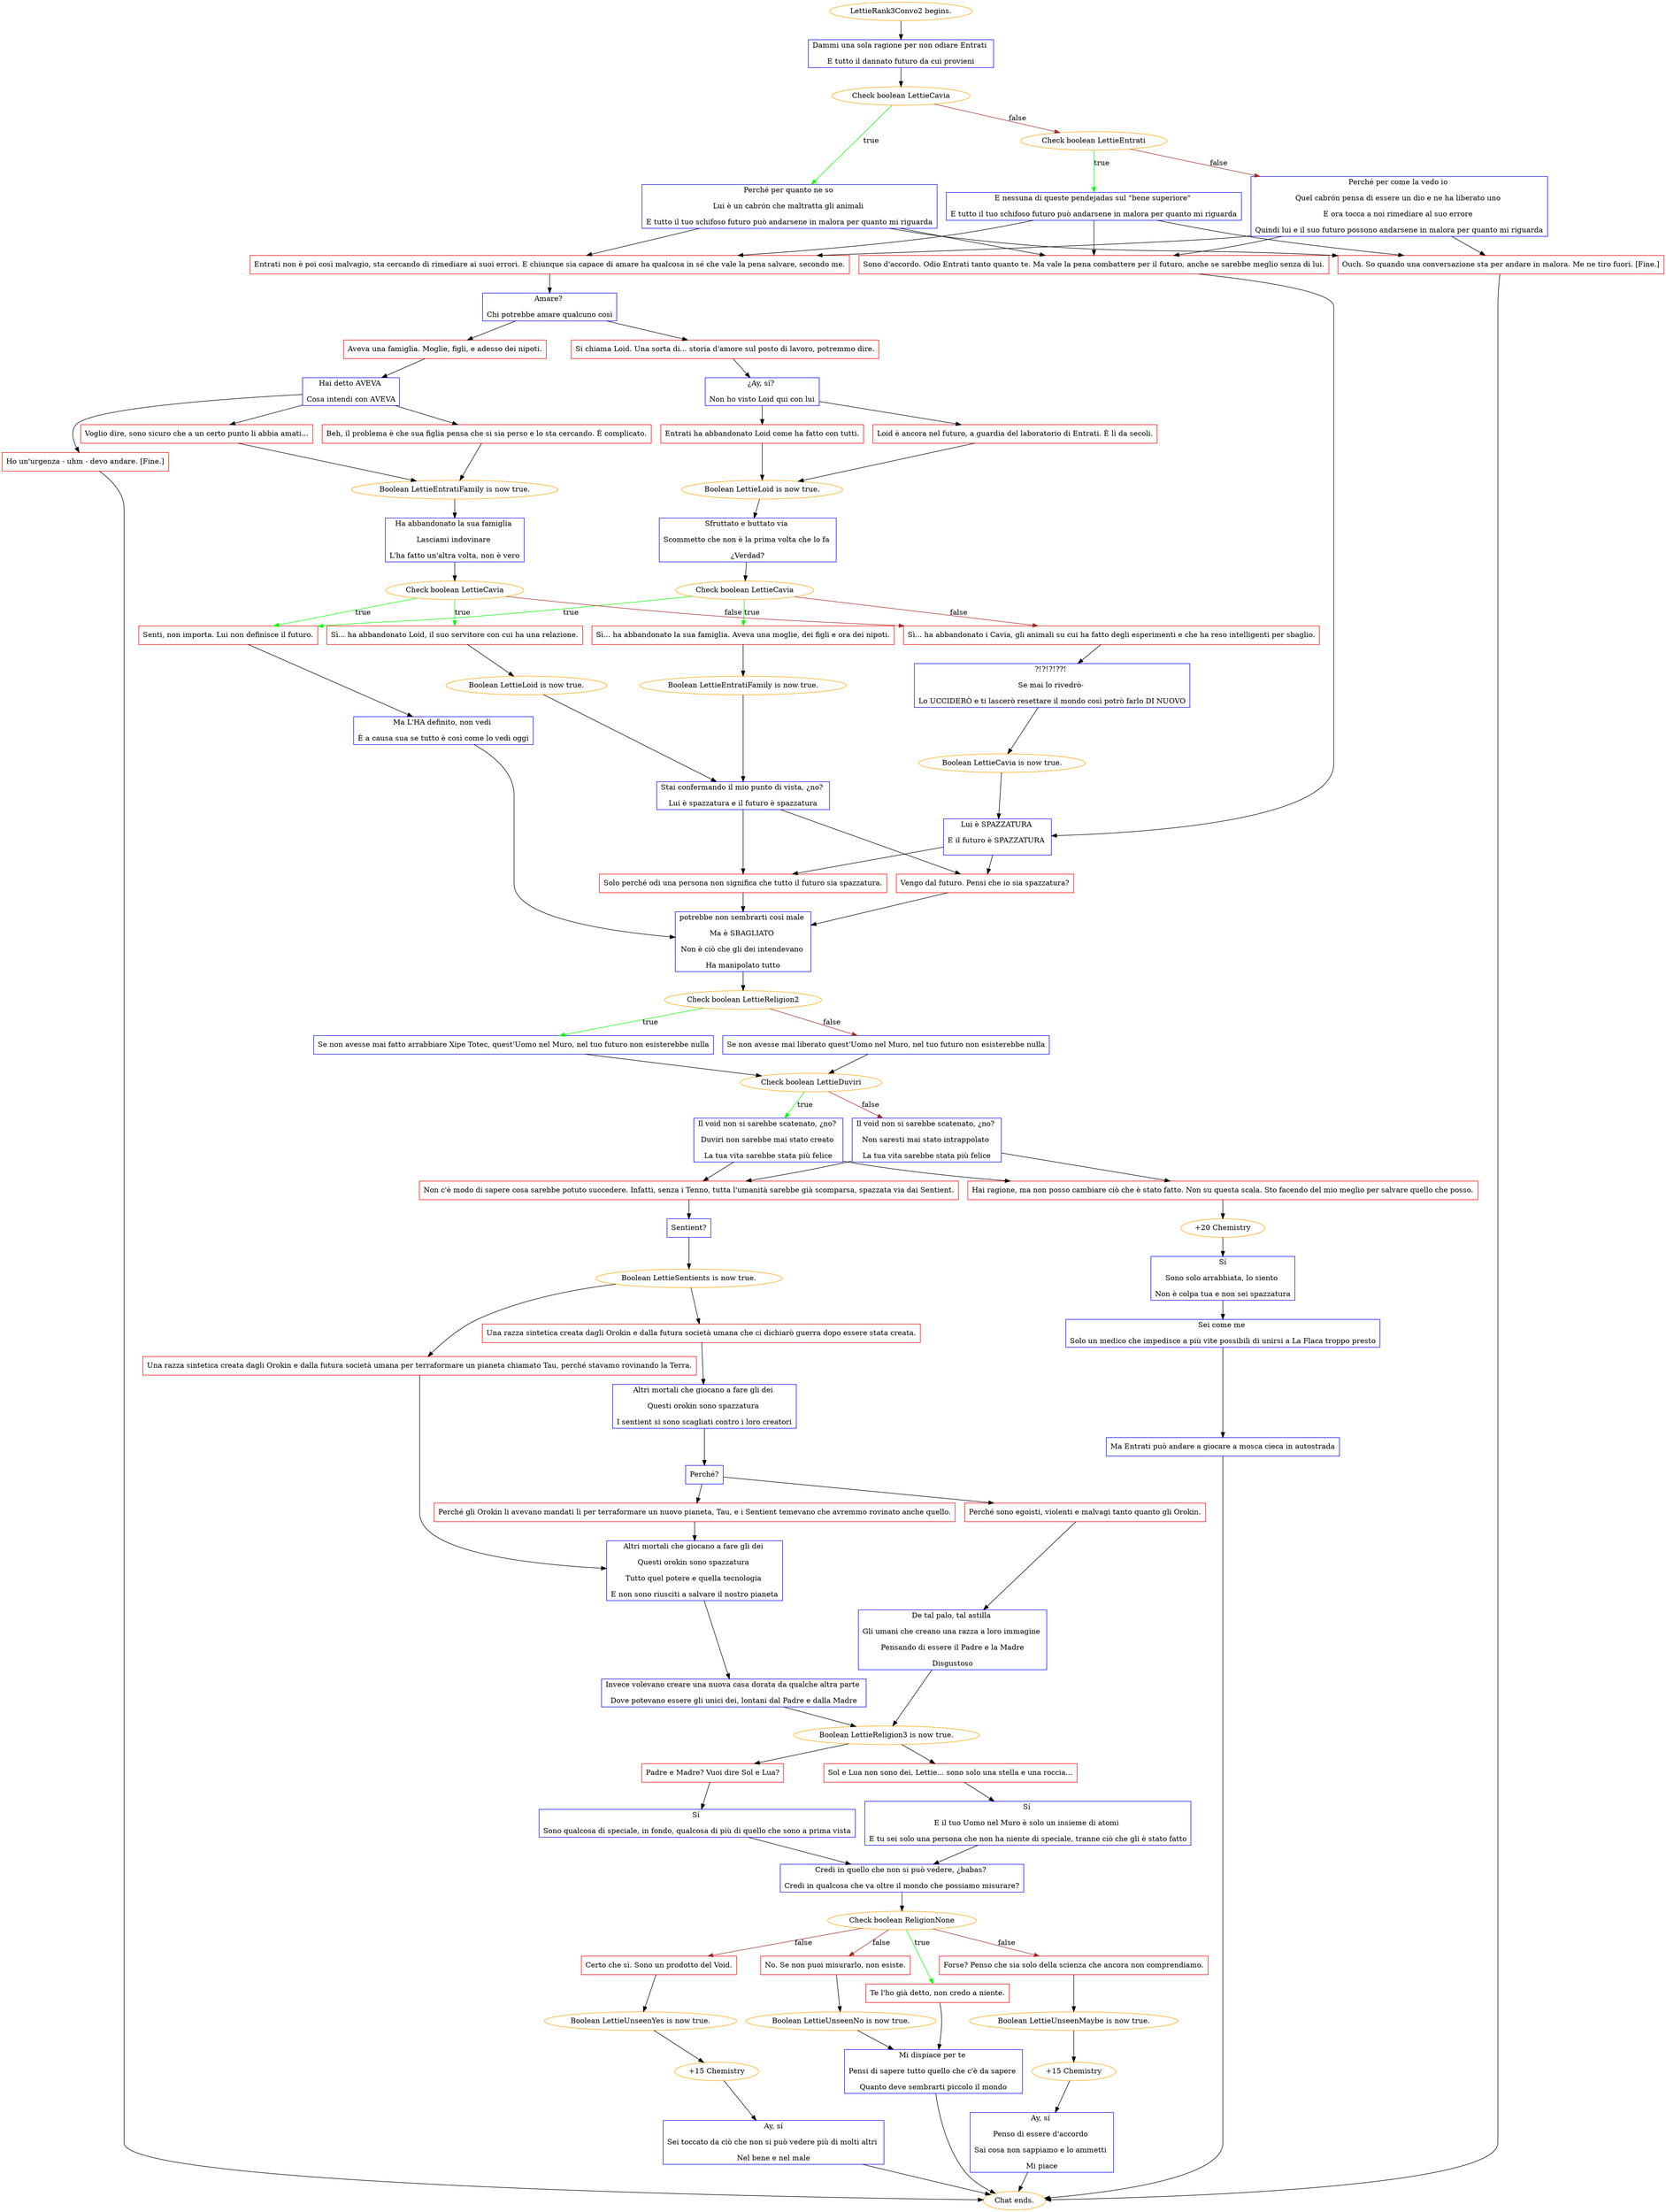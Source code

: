 digraph {
	"LettieRank3Convo2 begins." [color=orange];
		"LettieRank3Convo2 begins." -> j3176314003;
	j3176314003 [label="Dammi una sola ragione per non odiare Entrati 
E tutto il dannato futuro da cui provieni",shape=box,color=blue];
		j3176314003 -> j988327984;
	j988327984 [label="Check boolean LettieCavia",color=orange];
		j988327984 -> j3083078456 [label=true,color=green];
		j988327984 -> j101638081 [label=false,color=brown];
	j3083078456 [label="Perché per quanto ne so 
Lui è un cabrón che maltratta gli animali 
E tutto il tuo schifoso futuro può andarsene in malora per quanto mi riguarda",shape=box,color=blue];
		j3083078456 -> j2732463089;
		j3083078456 -> j2912283739;
		j3083078456 -> j335818345;
	j101638081 [label="Check boolean LettieEntrati",color=orange];
		j101638081 -> j2912892920 [label=true,color=green];
		j101638081 -> j3924134388 [label=false,color=brown];
	j2732463089 [label="Sono d'accordo. Odio Entrati tanto quanto te. Ma vale la pena combattere per il futuro, anche se sarebbe meglio senza di lui.",shape=box,color=red];
		j2732463089 -> j441799597;
	j2912283739 [label="Entrati non è poi così malvagio, sta cercando di rimediare ai suoi errori. E chiunque sia capace di amare ha qualcosa in sé che vale la pena salvare, secondo me.",shape=box,color=red];
		j2912283739 -> j2404802914;
	j335818345 [label="Ouch. So quando una conversazione sta per andare in malora. Me ne tiro fuori. [Fine.]",shape=box,color=red];
		j335818345 -> "Chat ends.";
	j2912892920 [label="E nessuna di queste pendejadas sul \"bene superiore\" 
E tutto il tuo schifoso futuro può andarsene in malora per quanto mi riguarda",shape=box,color=blue];
		j2912892920 -> j2732463089;
		j2912892920 -> j2912283739;
		j2912892920 -> j335818345;
	j3924134388 [label="Perché per come la vedo io 
Quel cabrón pensa di essere un dio e ne ha liberato uno 
E ora tocca a noi rimediare al suo errore 
Quindi lui e il suo futuro possono andarsene in malora per quanto mi riguarda",shape=box,color=blue];
		j3924134388 -> j2732463089;
		j3924134388 -> j2912283739;
		j3924134388 -> j335818345;
	j441799597 [label="Lui è SPAZZATURA 
E il futuro è SPAZZATURA 
",shape=box,color=blue];
		j441799597 -> j78251835;
		j441799597 -> j821286529;
	j2404802914 [label="Amare? 
Chi potrebbe amare qualcuno così",shape=box,color=blue];
		j2404802914 -> j2784692776;
		j2404802914 -> j3806791300;
	"Chat ends." [color=orange];
	j78251835 [label="Vengo dal futuro. Pensi che io sia spazzatura?",shape=box,color=red];
		j78251835 -> j2541490240;
	j821286529 [label="Solo perché odi una persona non significa che tutto il futuro sia spazzatura.",shape=box,color=red];
		j821286529 -> j2541490240;
	j2784692776 [label="Si chiama Loid. Una sorta di... storia d'amore sul posto di lavoro, potremmo dire.",shape=box,color=red];
		j2784692776 -> j893318868;
	j3806791300 [label="Aveva una famiglia. Moglie, figli, e adesso dei nipoti.",shape=box,color=red];
		j3806791300 -> j1896426108;
	j2541490240 [label="potrebbe non sembrarti così male 
Ma è SBAGLIATO 
Non è ciò che gli dei intendevano 
Ha manipolato tutto",shape=box,color=blue];
		j2541490240 -> j776436305;
	j893318868 [label="¿Ay, sí? 
Non ho visto Loid qui con lui",shape=box,color=blue];
		j893318868 -> j2201182020;
		j893318868 -> j3799331899;
	j1896426108 [label="Hai detto AVEVA 
Cosa intendi con AVEVA",shape=box,color=blue];
		j1896426108 -> j2293812157;
		j1896426108 -> j3582537619;
		j1896426108 -> j2853647435;
	j776436305 [label="Check boolean LettieReligion2",color=orange];
		j776436305 -> j1731588559 [label=true,color=green];
		j776436305 -> j1014931783 [label=false,color=brown];
	j2201182020 [label="Loid è ancora nel futuro, a guardia del laboratorio di Entrati. È lì da secoli.",shape=box,color=red];
		j2201182020 -> j1536321718;
	j3799331899 [label="Entrati ha abbandonato Loid come ha fatto con tutti.",shape=box,color=red];
		j3799331899 -> j1536321718;
	j2293812157 [label="Beh, il problema è che sua figlia pensa che si sia perso e lo sta cercando. È complicato.",shape=box,color=red];
		j2293812157 -> j555020401;
	j3582537619 [label="Voglio dire, sono sicuro che a un certo punto li abbia amati...",shape=box,color=red];
		j3582537619 -> j555020401;
	j2853647435 [label="Ho un'urgenza - uhm - devo andare. [Fine.]",shape=box,color=red];
		j2853647435 -> "Chat ends.";
	j1731588559 [label="Se non avesse mai fatto arrabbiare Xipe Totec, quest'Uomo nel Muro, nel tuo futuro non esisterebbe nulla",shape=box,color=blue];
		j1731588559 -> j711900112;
	j1014931783 [label="Se non avesse mai liberato quest'Uomo nel Muro, nel tuo futuro non esisterebbe nulla",shape=box,color=blue];
		j1014931783 -> j711900112;
	j1536321718 [label="Boolean LettieLoid is now true.",color=orange];
		j1536321718 -> j2027220286;
	j555020401 [label="Boolean LettieEntratiFamily is now true.",color=orange];
		j555020401 -> j2830314395;
	j711900112 [label="Check boolean LettieDuviri",color=orange];
		j711900112 -> j3569155283 [label=true,color=green];
		j711900112 -> j2435504335 [label=false,color=brown];
	j2027220286 [label="Sfruttato e buttato via 
Scommetto che non è la prima volta che lo fa 
¿Verdad?",shape=box,color=blue];
		j2027220286 -> j4176507548;
	j2830314395 [label="Ha abbandonato la sua famiglia 
Lasciami indovinare 
L'ha fatto un'altra volta, non è vero",shape=box,color=blue];
		j2830314395 -> j3999534774;
	j3569155283 [label="Il void non si sarebbe scatenato, ¿no? 
Duviri non sarebbe mai stato creato 
La tua vita sarebbe stata più felice",shape=box,color=blue];
		j3569155283 -> j2142120275;
		j3569155283 -> j275005550;
	j2435504335 [label="Il void non si sarebbe scatenato, ¿no? 
Non saresti mai stato intrappolato 
La tua vita sarebbe stata più felice",shape=box,color=blue];
		j2435504335 -> j2142120275;
		j2435504335 -> j275005550;
	j4176507548 [label="Check boolean LettieCavia",color=orange];
		j4176507548 -> j1172684641 [label=true,color=green];
		j4176507548 -> j60623023 [label=true,color=green];
		j4176507548 -> j579242647 [label=false,color=brown];
	j3999534774 [label="Check boolean LettieCavia",color=orange];
		j3999534774 -> j60623023 [label=true,color=green];
		j3999534774 -> j140259058 [label=true,color=green];
		j3999534774 -> j579242647 [label=false,color=brown];
	j2142120275 [label="Non c'è modo di sapere cosa sarebbe potuto succedere. Infatti, senza i Tenno, tutta l'umanità sarebbe già scomparsa, spazzata via dai Sentient.",shape=box,color=red];
		j2142120275 -> j2721683178;
	j275005550 [label="Hai ragione, ma non posso cambiare ciò che è stato fatto. Non su questa scala. Sto facendo del mio meglio per salvare quello che posso.",shape=box,color=red];
		j275005550 -> j3824748663;
	j1172684641 [label="Sì... ha abbandonato la sua famiglia. Aveva una moglie, dei figli e ora dei nipoti.",shape=box,color=red];
		j1172684641 -> j1538178370;
	j60623023 [label="Senti, non importa. Lui non definisce il futuro.",shape=box,color=red];
		j60623023 -> j2693088843;
	j579242647 [label="Sì... ha abbandonato i Cavia, gli animali su cui ha fatto degli esperimenti e che ha reso intelligenti per sbaglio.",shape=box,color=red];
		j579242647 -> j861806198;
	j140259058 [label="Sì... ha abbandonato Loid, il suo servitore con cui ha una relazione.",shape=box,color=red];
		j140259058 -> j3019116373;
	j2721683178 [label="Sentient?",shape=box,color=blue];
		j2721683178 -> j4177902638;
	j3824748663 [label="+20 Chemistry",color=orange];
		j3824748663 -> j202166722;
	j1538178370 [label="Boolean LettieEntratiFamily is now true.",color=orange];
		j1538178370 -> j2623184253;
	j2693088843 [label="Ma L'HA definito, non vedi 
È a causa sua se tutto è così come lo vedi oggi",shape=box,color=blue];
		j2693088843 -> j2541490240;
	j861806198 [label="?!?!?!??! 
Se mai lo rivedrò- 
Lo UCCIDERÒ e ti lascerò resettare il mondo così potrò farlo DI NUOVO",shape=box,color=blue];
		j861806198 -> j2737722709;
	j3019116373 [label="Boolean LettieLoid is now true.",color=orange];
		j3019116373 -> j2623184253;
	j4177902638 [label="Boolean LettieSentients is now true.",color=orange];
		j4177902638 -> j1767429041;
		j4177902638 -> j3824089742;
	j202166722 [label="Sí
Sono solo arrabbiata, lo siento 
Non è colpa tua e non sei spazzatura",shape=box,color=blue];
		j202166722 -> j3328501081;
	j2623184253 [label="Stai confermando il mio punto di vista, ¿no? 
Lui è spazzatura e il futuro è spazzatura",shape=box,color=blue];
		j2623184253 -> j78251835;
		j2623184253 -> j821286529;
	j2737722709 [label="Boolean LettieCavia is now true.",color=orange];
		j2737722709 -> j441799597;
	j1767429041 [label="Una razza sintetica creata dagli Orokin e dalla futura società umana per terraformare un pianeta chiamato Tau, perché stavamo rovinando la Terra.",shape=box,color=red];
		j1767429041 -> j2747177450;
	j3824089742 [label="Una razza sintetica creata dagli Orokin e dalla futura società umana che ci dichiarò guerra dopo essere stata creata.",shape=box,color=red];
		j3824089742 -> j381677415;
	j3328501081 [label="Sei come me 
Solo un medico che impedisce a più vite possibili di unirsi a La Flaca troppo presto",shape=box,color=blue];
		j3328501081 -> j870659097;
	j2747177450 [label="Altri mortali che giocano a fare gli dei 
Questi orokin sono spazzatura 
Tutto quel potere e quella tecnologia 
E non sono riusciti a salvare il nostro pianeta",shape=box,color=blue];
		j2747177450 -> j3664354857;
	j381677415 [label="Altri mortali che giocano a fare gli dei 
Questi orokin sono spazzatura 
I sentient si sono scagliati contro i loro creatori",shape=box,color=blue];
		j381677415 -> j1289624807;
	j870659097 [label="Ma Entrati può andare a giocare a mosca cieca in autostrada",shape=box,color=blue];
		j870659097 -> "Chat ends.";
	j3664354857 [label="Invece volevano creare una nuova casa dorata da qualche altra parte 
Dove potevano essere gli unici dei, lontani dal Padre e dalla Madre",shape=box,color=blue];
		j3664354857 -> j4137157349;
	j1289624807 [label="Perché?",shape=box,color=blue];
		j1289624807 -> j1686030524;
		j1289624807 -> j390046184;
	j4137157349 [label="Boolean LettieReligion3 is now true.",color=orange];
		j4137157349 -> j477370045;
		j4137157349 -> j2024266202;
	j1686030524 [label="Perché gli Orokin li avevano mandati lì per terraformare un nuovo pianeta, Tau, e i Sentient temevano che avremmo rovinato anche quello.",shape=box,color=red];
		j1686030524 -> j2747177450;
	j390046184 [label="Perché sono egoisti, violenti e malvagi tanto quanto gli Orokin.",shape=box,color=red];
		j390046184 -> j2378322871;
	j477370045 [label="Padre e Madre? Vuoi dire Sol e Lua?",shape=box,color=red];
		j477370045 -> j2621650812;
	j2024266202 [label="Sol e Lua non sono dei, Lettie... sono solo una stella e una roccia...",shape=box,color=red];
		j2024266202 -> j1210199327;
	j2378322871 [label="De tal palo, tal astilla 
Gli umani che creano una razza a loro immagine 
Pensando di essere il Padre e la Madre
Disgustoso",shape=box,color=blue];
		j2378322871 -> j4137157349;
	j2621650812 [label="Sí 
Sono qualcosa di speciale, in fondo, qualcosa di più di quello che sono a prima vista",shape=box,color=blue];
		j2621650812 -> j1162514098;
	j1210199327 [label="Sí 
E il tuo Uomo nel Muro è solo un insieme di atomi 
E tu sei solo una persona che non ha niente di speciale, tranne ciò che gli è stato fatto",shape=box,color=blue];
		j1210199327 -> j1162514098;
	j1162514098 [label="Credi in quello che non si può vedere, ¿babas? 
Credi in qualcosa che va oltre il mondo che possiamo misurare?",shape=box,color=blue];
		j1162514098 -> j2234506481;
	j2234506481 [label="Check boolean ReligionNone",color=orange];
		j2234506481 -> j331216699 [label=true,color=green];
		j2234506481 -> j97557616 [label=false,color=brown];
		j2234506481 -> j538884319 [label=false,color=brown];
		j2234506481 -> j2144742722 [label=false,color=brown];
	j331216699 [label="Te l'ho già detto, non credo a niente.",shape=box,color=red];
		j331216699 -> j2493733061;
	j97557616 [label="No. Se non puoi misurarlo, non esiste.",shape=box,color=red];
		j97557616 -> j816784230;
	j538884319 [label="Forse? Penso che sia solo della scienza che ancora non comprendiamo.",shape=box,color=red];
		j538884319 -> j1519672154;
	j2144742722 [label="Certo che sì. Sono un prodotto del Void.",shape=box,color=red];
		j2144742722 -> j863074077;
	j2493733061 [label="Mi dispiace per te 
Pensi di sapere tutto quello che c'è da sapere 
Quanto deve sembrarti piccolo il mondo",shape=box,color=blue];
		j2493733061 -> "Chat ends.";
	j816784230 [label="Boolean LettieUnseenNo is now true.",color=orange];
		j816784230 -> j2493733061;
	j1519672154 [label="Boolean LettieUnseenMaybe is now true.",color=orange];
		j1519672154 -> j184543120;
	j863074077 [label="Boolean LettieUnseenYes is now true.",color=orange];
		j863074077 -> j961268665;
	j184543120 [label="+15 Chemistry",color=orange];
		j184543120 -> j1551004713;
	j961268665 [label="+15 Chemistry",color=orange];
		j961268665 -> j4182839649;
	j1551004713 [label="Ay, sí 
Penso di essere d'accordo 
Sai cosa non sappiamo e lo ammetti 
Mi piace",shape=box,color=blue];
		j1551004713 -> "Chat ends.";
	j4182839649 [label="Ay, sí
Sei toccato da ciò che non si può vedere più di molti altri 
Nel bene e nel male",shape=box,color=blue];
		j4182839649 -> "Chat ends.";
}